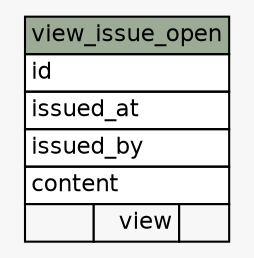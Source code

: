 // dot 2.38.0 on Linux 3.19.0-18-generic
// SchemaSpy rev 590
digraph "view_issue_open" {
  graph [
    rankdir="RL"
    bgcolor="#f7f7f7"
    nodesep="0.18"
    ranksep="0.46"
    fontname="Helvetica"
    fontsize="11"
  ];
  node [
    fontname="Helvetica"
    fontsize="11"
    shape="plaintext"
  ];
  edge [
    arrowsize="0.8"
  ];
  "view_issue_open" [
    label=<
    <TABLE BORDER="0" CELLBORDER="1" CELLSPACING="0" BGCOLOR="#ffffff">
      <TR><TD COLSPAN="3" BGCOLOR="#9bab96" ALIGN="CENTER">view_issue_open</TD></TR>
      <TR><TD PORT="id" COLSPAN="3" ALIGN="LEFT">id</TD></TR>
      <TR><TD PORT="issued_at" COLSPAN="3" ALIGN="LEFT">issued_at</TD></TR>
      <TR><TD PORT="issued_by" COLSPAN="3" ALIGN="LEFT">issued_by</TD></TR>
      <TR><TD PORT="content" COLSPAN="3" ALIGN="LEFT">content</TD></TR>
      <TR><TD ALIGN="LEFT" BGCOLOR="#f7f7f7">  </TD><TD ALIGN="RIGHT" BGCOLOR="#f7f7f7">view</TD><TD ALIGN="RIGHT" BGCOLOR="#f7f7f7">  </TD></TR>
    </TABLE>>
    URL="tables/view_issue_open.html"
    tooltip="view_issue_open"
  ];
}
